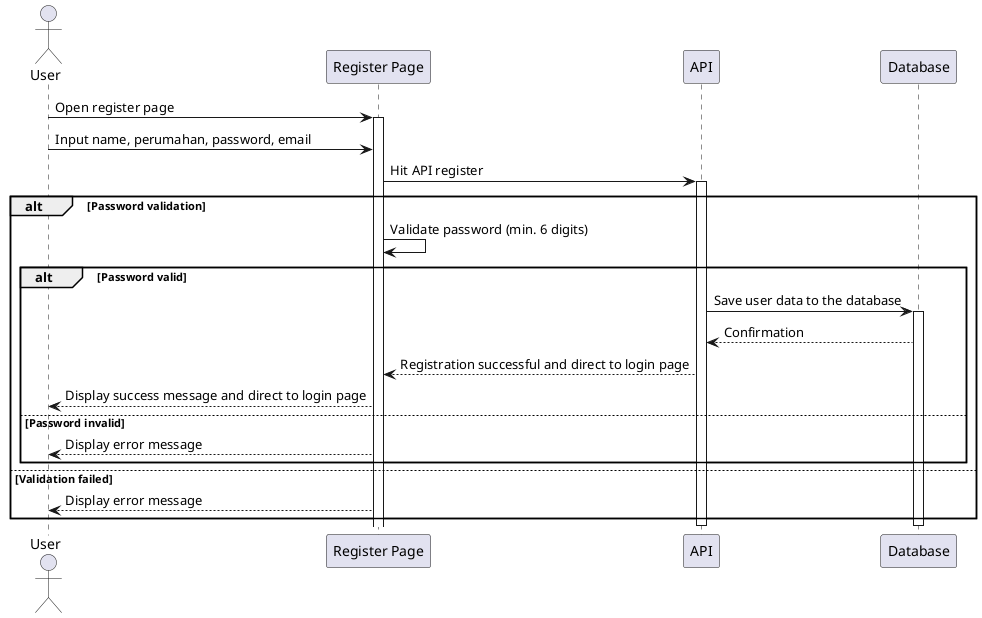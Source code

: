 @startuml register
actor User
participant "Register Page" as RegisterPage
participant "API" as API
participant "Database" as DB

User -> RegisterPage: Open register page
activate RegisterPage

User -> RegisterPage: Input name, perumahan, password, email
RegisterPage -> API: Hit API register
activate API

alt Password validation
  RegisterPage -> RegisterPage: Validate password (min. 6 digits)
  alt Password valid
    API -> DB: Save user data to the database
    activate DB
    DB --> API: Confirmation
    API --> RegisterPage: Registration successful and direct to login page
    RegisterPage --> User: Display success message and direct to login page
  else Password invalid
    RegisterPage --> User: Display error message
  end
else Validation failed
  RegisterPage --> User: Display error message
end

deactivate API
deactivate DB

@enduml
